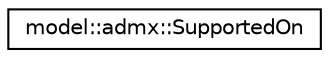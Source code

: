 digraph "Graphical Class Hierarchy"
{
 // LATEX_PDF_SIZE
  edge [fontname="Helvetica",fontsize="10",labelfontname="Helvetica",labelfontsize="10"];
  node [fontname="Helvetica",fontsize="10",shape=record];
  rankdir="LR";
  Node0 [label="model::admx::SupportedOn",height=0.2,width=0.4,color="black", fillcolor="white", style="filled",URL="$classmodel_1_1admx_1_1_supported_on.html",tooltip="The SupportedOn class The supportedOn element provides a mapping of products to definitions."];
}

